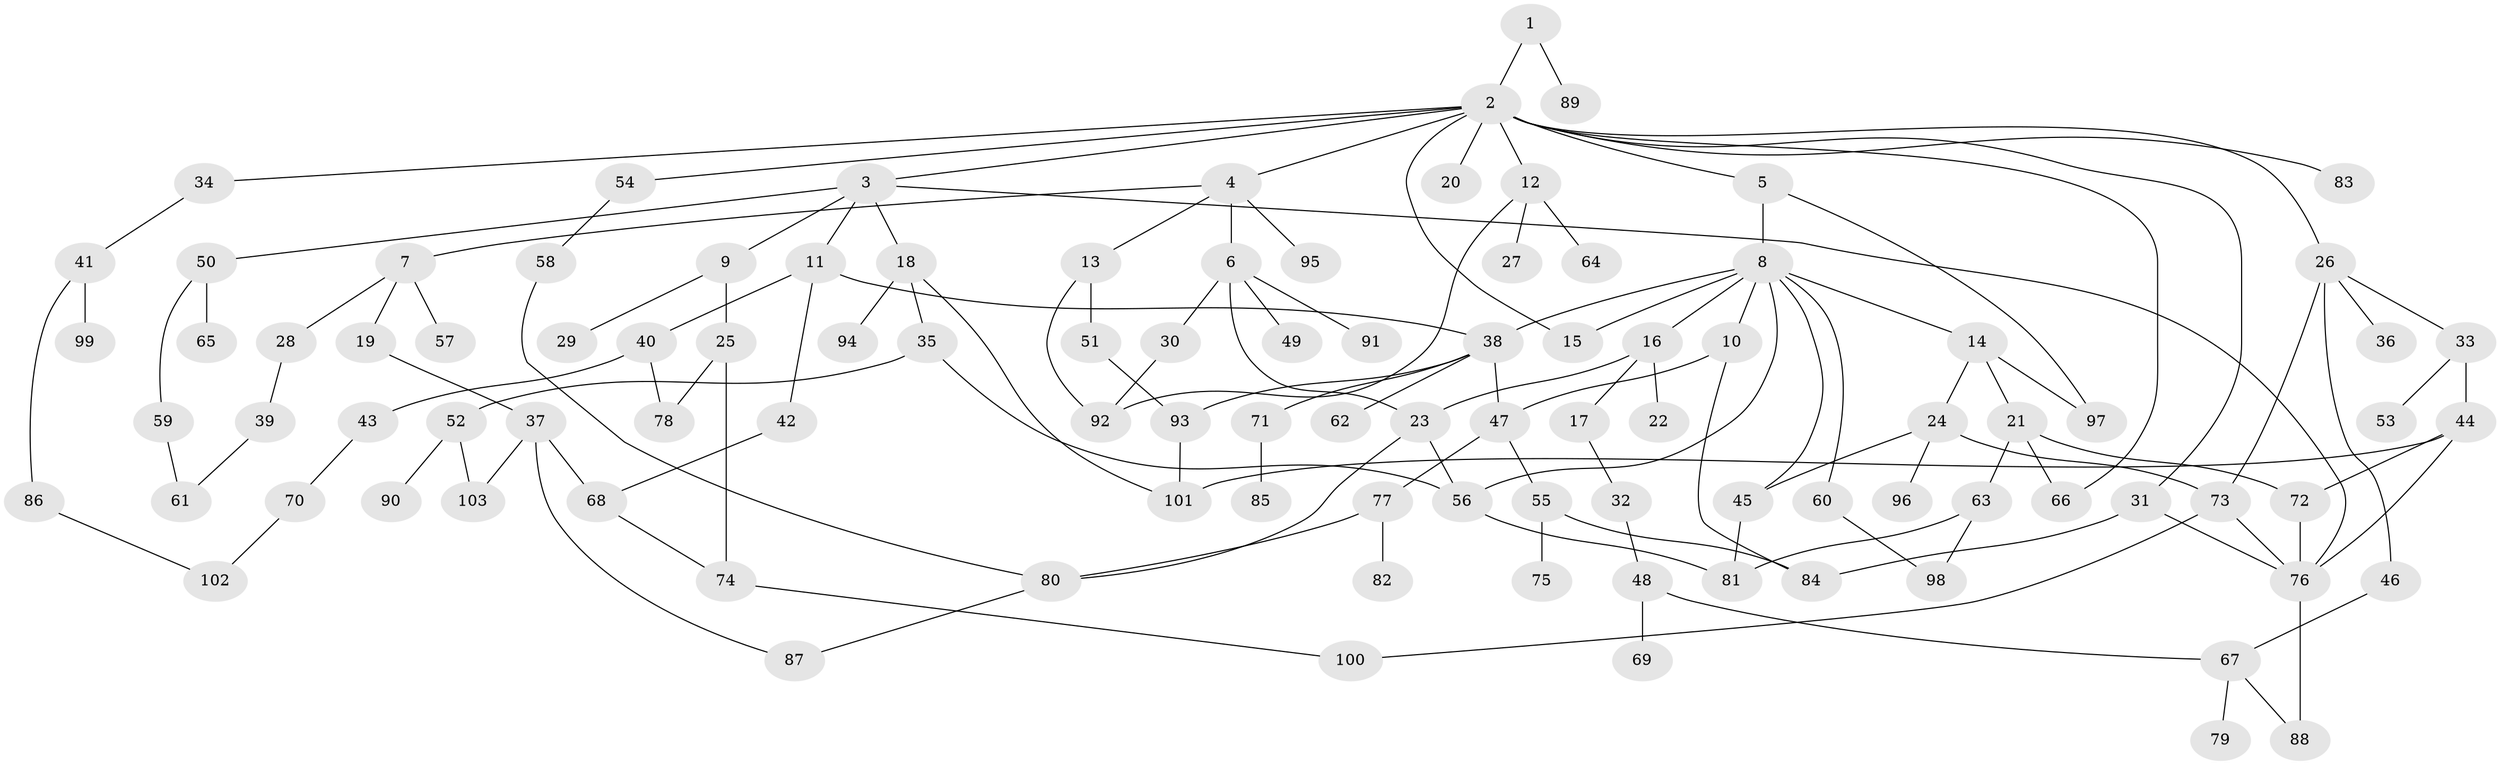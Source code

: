 // coarse degree distribution, {8: 0.03225806451612903, 3: 0.25806451612903225, 2: 0.2903225806451613, 7: 0.0967741935483871, 10: 0.03225806451612903, 5: 0.06451612903225806, 1: 0.0967741935483871, 4: 0.0967741935483871, 6: 0.03225806451612903}
// Generated by graph-tools (version 1.1) at 2025/36/03/04/25 23:36:07]
// undirected, 103 vertices, 139 edges
graph export_dot {
  node [color=gray90,style=filled];
  1;
  2;
  3;
  4;
  5;
  6;
  7;
  8;
  9;
  10;
  11;
  12;
  13;
  14;
  15;
  16;
  17;
  18;
  19;
  20;
  21;
  22;
  23;
  24;
  25;
  26;
  27;
  28;
  29;
  30;
  31;
  32;
  33;
  34;
  35;
  36;
  37;
  38;
  39;
  40;
  41;
  42;
  43;
  44;
  45;
  46;
  47;
  48;
  49;
  50;
  51;
  52;
  53;
  54;
  55;
  56;
  57;
  58;
  59;
  60;
  61;
  62;
  63;
  64;
  65;
  66;
  67;
  68;
  69;
  70;
  71;
  72;
  73;
  74;
  75;
  76;
  77;
  78;
  79;
  80;
  81;
  82;
  83;
  84;
  85;
  86;
  87;
  88;
  89;
  90;
  91;
  92;
  93;
  94;
  95;
  96;
  97;
  98;
  99;
  100;
  101;
  102;
  103;
  1 -- 2;
  1 -- 89;
  2 -- 3;
  2 -- 4;
  2 -- 5;
  2 -- 12;
  2 -- 20;
  2 -- 26;
  2 -- 31;
  2 -- 34;
  2 -- 54;
  2 -- 66;
  2 -- 83;
  2 -- 15;
  3 -- 9;
  3 -- 11;
  3 -- 18;
  3 -- 50;
  3 -- 76;
  4 -- 6;
  4 -- 7;
  4 -- 13;
  4 -- 95;
  5 -- 8;
  5 -- 97;
  6 -- 23;
  6 -- 30;
  6 -- 49;
  6 -- 91;
  7 -- 19;
  7 -- 28;
  7 -- 57;
  8 -- 10;
  8 -- 14;
  8 -- 15;
  8 -- 16;
  8 -- 45;
  8 -- 60;
  8 -- 56;
  8 -- 38;
  9 -- 25;
  9 -- 29;
  10 -- 47;
  10 -- 84;
  11 -- 38;
  11 -- 40;
  11 -- 42;
  12 -- 27;
  12 -- 64;
  12 -- 92;
  13 -- 51;
  13 -- 92;
  14 -- 21;
  14 -- 24;
  14 -- 97;
  16 -- 17;
  16 -- 22;
  16 -- 23;
  17 -- 32;
  18 -- 35;
  18 -- 94;
  18 -- 101;
  19 -- 37;
  21 -- 63;
  21 -- 66;
  21 -- 72;
  23 -- 56;
  23 -- 80;
  24 -- 73;
  24 -- 96;
  24 -- 45;
  25 -- 78;
  25 -- 74;
  26 -- 33;
  26 -- 36;
  26 -- 46;
  26 -- 73;
  28 -- 39;
  30 -- 92;
  31 -- 84;
  31 -- 76;
  32 -- 48;
  33 -- 44;
  33 -- 53;
  34 -- 41;
  35 -- 52;
  35 -- 56;
  37 -- 68;
  37 -- 87;
  37 -- 103;
  38 -- 62;
  38 -- 71;
  38 -- 93;
  38 -- 47;
  39 -- 61;
  40 -- 43;
  40 -- 78;
  41 -- 86;
  41 -- 99;
  42 -- 68;
  43 -- 70;
  44 -- 72;
  44 -- 101;
  44 -- 76;
  45 -- 81;
  46 -- 67;
  47 -- 55;
  47 -- 77;
  48 -- 69;
  48 -- 67;
  50 -- 59;
  50 -- 65;
  51 -- 93;
  52 -- 90;
  52 -- 103;
  54 -- 58;
  55 -- 75;
  55 -- 84;
  56 -- 81;
  58 -- 80;
  59 -- 61;
  60 -- 98;
  63 -- 81;
  63 -- 98;
  67 -- 79;
  67 -- 88;
  68 -- 74;
  70 -- 102;
  71 -- 85;
  72 -- 76;
  73 -- 76;
  73 -- 100;
  74 -- 100;
  76 -- 88;
  77 -- 82;
  77 -- 80;
  80 -- 87;
  86 -- 102;
  93 -- 101;
}
